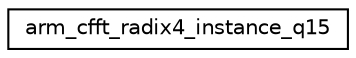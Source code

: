digraph "Graphical Class Hierarchy"
{
 // LATEX_PDF_SIZE
  edge [fontname="Helvetica",fontsize="10",labelfontname="Helvetica",labelfontsize="10"];
  node [fontname="Helvetica",fontsize="10",shape=record];
  rankdir="LR";
  Node0 [label="arm_cfft_radix4_instance_q15",height=0.2,width=0.4,color="black", fillcolor="white", style="filled",URL="$structarm__cfft__radix4__instance__q15.html",tooltip="Instance structure for the Q15 CFFT/CIFFT function."];
}
